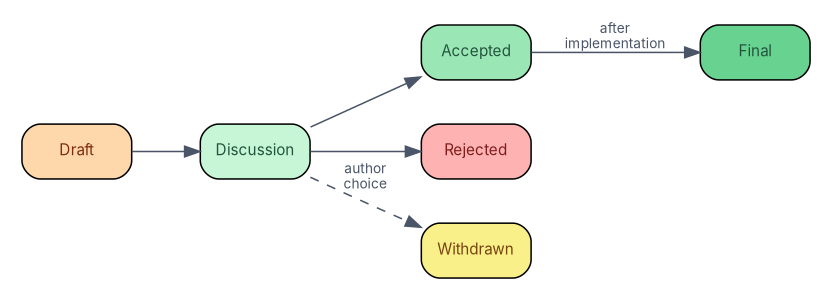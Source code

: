 digraph PSP_Status_Flow {
    rankdir=LR;
    fontname="Inter, Segoe UI, Helvetica, Arial";
    fontsize=12;
    
    // Compact status flow for reference - transparent background for theme compatibility
    graph [bgcolor=transparent, pad=0.2, ranksep=0.6, nodesep=0.4, size="8,2!"];
    node [fontname="Inter, Segoe UI, Helvetica, Arial", fontsize=10, shape=box, style="rounded,filled", width=1.0, height=0.5];
    edge [fontname="Inter, Segoe UI, Helvetica, Arial", fontsize=9, color="#4A5568", fontcolor="#2D3748"];
    
    draft [label="Draft", fillcolor="#FED7AA", fontcolor="#7C2D12"];
    discussion [label="Discussion", fillcolor="#C6F6D5", fontcolor="#22543D"];
    accepted [label="Accepted", fillcolor="#9AE6B4", fontcolor="#22543D"];
    rejected [label="Rejected", fillcolor="#FEB2B2", fontcolor="#7F1D1D"];
    withdrawn [label="Withdrawn", fillcolor="#FAF089", fontcolor="#744210"];
    final [label="Final", fillcolor="#68D391", fontcolor="#22543D"];
    
    // Status transitions
    draft -> discussion;
    discussion -> accepted;
    discussion -> rejected;
    discussion -> withdrawn [style=dashed, label="author\nchoice", fontcolor="#4A5568"];
    accepted -> final [label="after\nimplementation", fontcolor="#4A5568"];
    
    // Group outcomes
    {rank=same; accepted; rejected; withdrawn}
}
